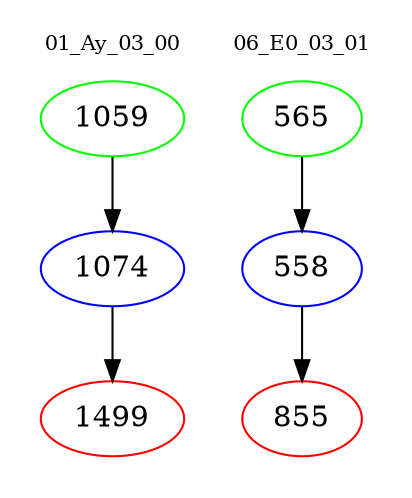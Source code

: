 digraph{
subgraph cluster_0 {
color = white
label = "01_Ay_03_00";
fontsize=10;
T0_1059 [label="1059", color="green"]
T0_1059 -> T0_1074 [color="black"]
T0_1074 [label="1074", color="blue"]
T0_1074 -> T0_1499 [color="black"]
T0_1499 [label="1499", color="red"]
}
subgraph cluster_1 {
color = white
label = "06_E0_03_01";
fontsize=10;
T1_565 [label="565", color="green"]
T1_565 -> T1_558 [color="black"]
T1_558 [label="558", color="blue"]
T1_558 -> T1_855 [color="black"]
T1_855 [label="855", color="red"]
}
}

